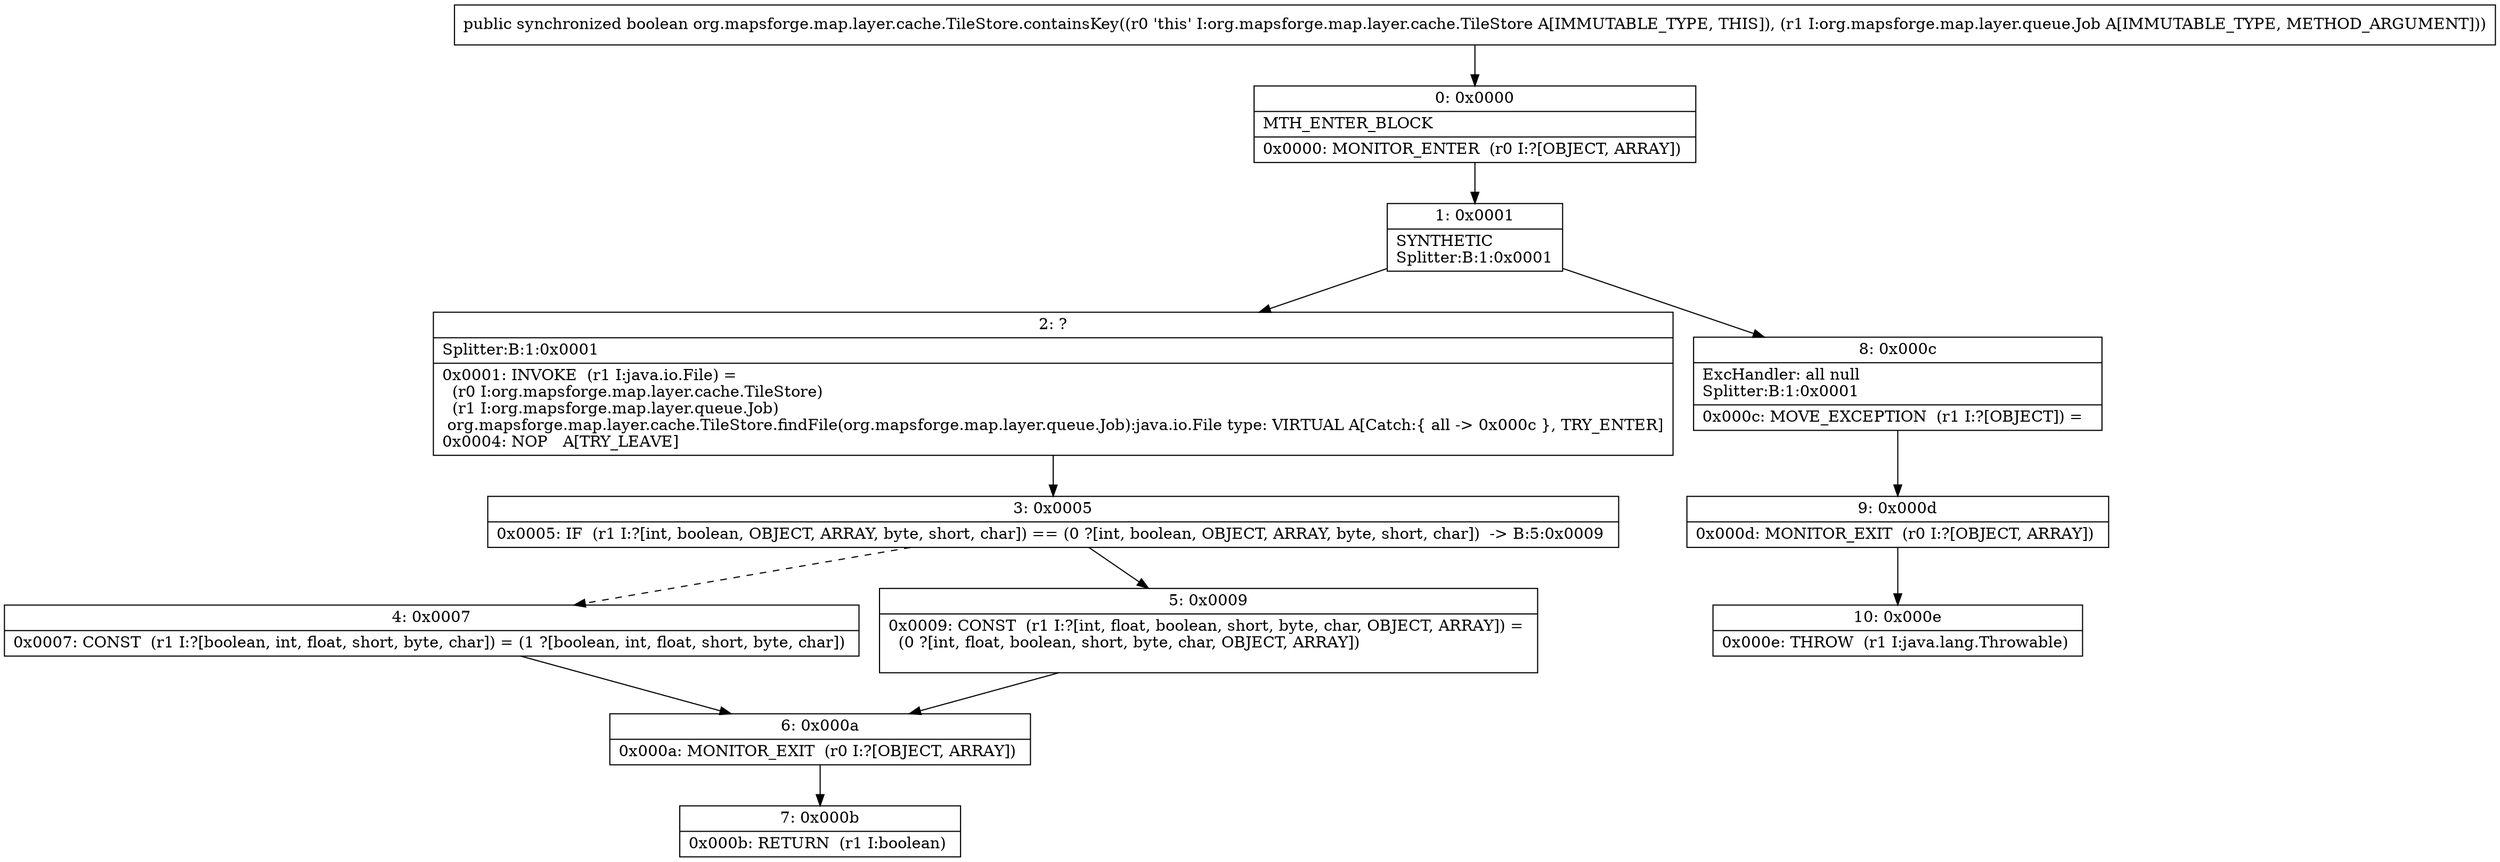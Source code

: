 digraph "CFG fororg.mapsforge.map.layer.cache.TileStore.containsKey(Lorg\/mapsforge\/map\/layer\/queue\/Job;)Z" {
Node_0 [shape=record,label="{0\:\ 0x0000|MTH_ENTER_BLOCK\l|0x0000: MONITOR_ENTER  (r0 I:?[OBJECT, ARRAY]) \l}"];
Node_1 [shape=record,label="{1\:\ 0x0001|SYNTHETIC\lSplitter:B:1:0x0001\l}"];
Node_2 [shape=record,label="{2\:\ ?|Splitter:B:1:0x0001\l|0x0001: INVOKE  (r1 I:java.io.File) = \l  (r0 I:org.mapsforge.map.layer.cache.TileStore)\l  (r1 I:org.mapsforge.map.layer.queue.Job)\l org.mapsforge.map.layer.cache.TileStore.findFile(org.mapsforge.map.layer.queue.Job):java.io.File type: VIRTUAL A[Catch:\{ all \-\> 0x000c \}, TRY_ENTER]\l0x0004: NOP   A[TRY_LEAVE]\l}"];
Node_3 [shape=record,label="{3\:\ 0x0005|0x0005: IF  (r1 I:?[int, boolean, OBJECT, ARRAY, byte, short, char]) == (0 ?[int, boolean, OBJECT, ARRAY, byte, short, char])  \-\> B:5:0x0009 \l}"];
Node_4 [shape=record,label="{4\:\ 0x0007|0x0007: CONST  (r1 I:?[boolean, int, float, short, byte, char]) = (1 ?[boolean, int, float, short, byte, char]) \l}"];
Node_5 [shape=record,label="{5\:\ 0x0009|0x0009: CONST  (r1 I:?[int, float, boolean, short, byte, char, OBJECT, ARRAY]) = \l  (0 ?[int, float, boolean, short, byte, char, OBJECT, ARRAY])\l \l}"];
Node_6 [shape=record,label="{6\:\ 0x000a|0x000a: MONITOR_EXIT  (r0 I:?[OBJECT, ARRAY]) \l}"];
Node_7 [shape=record,label="{7\:\ 0x000b|0x000b: RETURN  (r1 I:boolean) \l}"];
Node_8 [shape=record,label="{8\:\ 0x000c|ExcHandler: all null\lSplitter:B:1:0x0001\l|0x000c: MOVE_EXCEPTION  (r1 I:?[OBJECT]) =  \l}"];
Node_9 [shape=record,label="{9\:\ 0x000d|0x000d: MONITOR_EXIT  (r0 I:?[OBJECT, ARRAY]) \l}"];
Node_10 [shape=record,label="{10\:\ 0x000e|0x000e: THROW  (r1 I:java.lang.Throwable) \l}"];
MethodNode[shape=record,label="{public synchronized boolean org.mapsforge.map.layer.cache.TileStore.containsKey((r0 'this' I:org.mapsforge.map.layer.cache.TileStore A[IMMUTABLE_TYPE, THIS]), (r1 I:org.mapsforge.map.layer.queue.Job A[IMMUTABLE_TYPE, METHOD_ARGUMENT])) }"];
MethodNode -> Node_0;
Node_0 -> Node_1;
Node_1 -> Node_2;
Node_1 -> Node_8;
Node_2 -> Node_3;
Node_3 -> Node_4[style=dashed];
Node_3 -> Node_5;
Node_4 -> Node_6;
Node_5 -> Node_6;
Node_6 -> Node_7;
Node_8 -> Node_9;
Node_9 -> Node_10;
}

